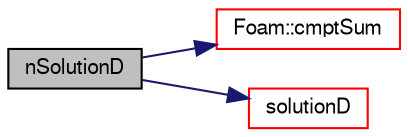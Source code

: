digraph "nSolutionD"
{
  bgcolor="transparent";
  edge [fontname="FreeSans",fontsize="10",labelfontname="FreeSans",labelfontsize="10"];
  node [fontname="FreeSans",fontsize="10",shape=record];
  rankdir="LR";
  Node9938 [label="nSolutionD",height=0.2,width=0.4,color="black", fillcolor="grey75", style="filled", fontcolor="black"];
  Node9938 -> Node9939 [color="midnightblue",fontsize="10",style="solid",fontname="FreeSans"];
  Node9939 [label="Foam::cmptSum",height=0.2,width=0.4,color="red",URL="$a21124.html#a856e2ab6c2bb530a1e314c9d4188f8f0"];
  Node9938 -> Node9950 [color="midnightblue",fontsize="10",style="solid",fontname="FreeSans"];
  Node9950 [label="solutionD",height=0.2,width=0.4,color="red",URL="$a27410.html#af5da6fe74943b72776ccb80f07b4b84b",tooltip="Return the vector of solved-for directions in mesh. "];
}
